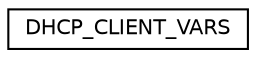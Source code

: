 digraph "Graphical Class Hierarchy"
{
  edge [fontname="Helvetica",fontsize="10",labelfontname="Helvetica",labelfontsize="10"];
  node [fontname="Helvetica",fontsize="10",shape=record];
  rankdir="LR";
  Node1 [label="DHCP_CLIENT_VARS",height=0.2,width=0.4,color="black", fillcolor="white", style="filled",URL="$struct_d_h_c_p___c_l_i_e_n_t___v_a_r_s.html"];
}
